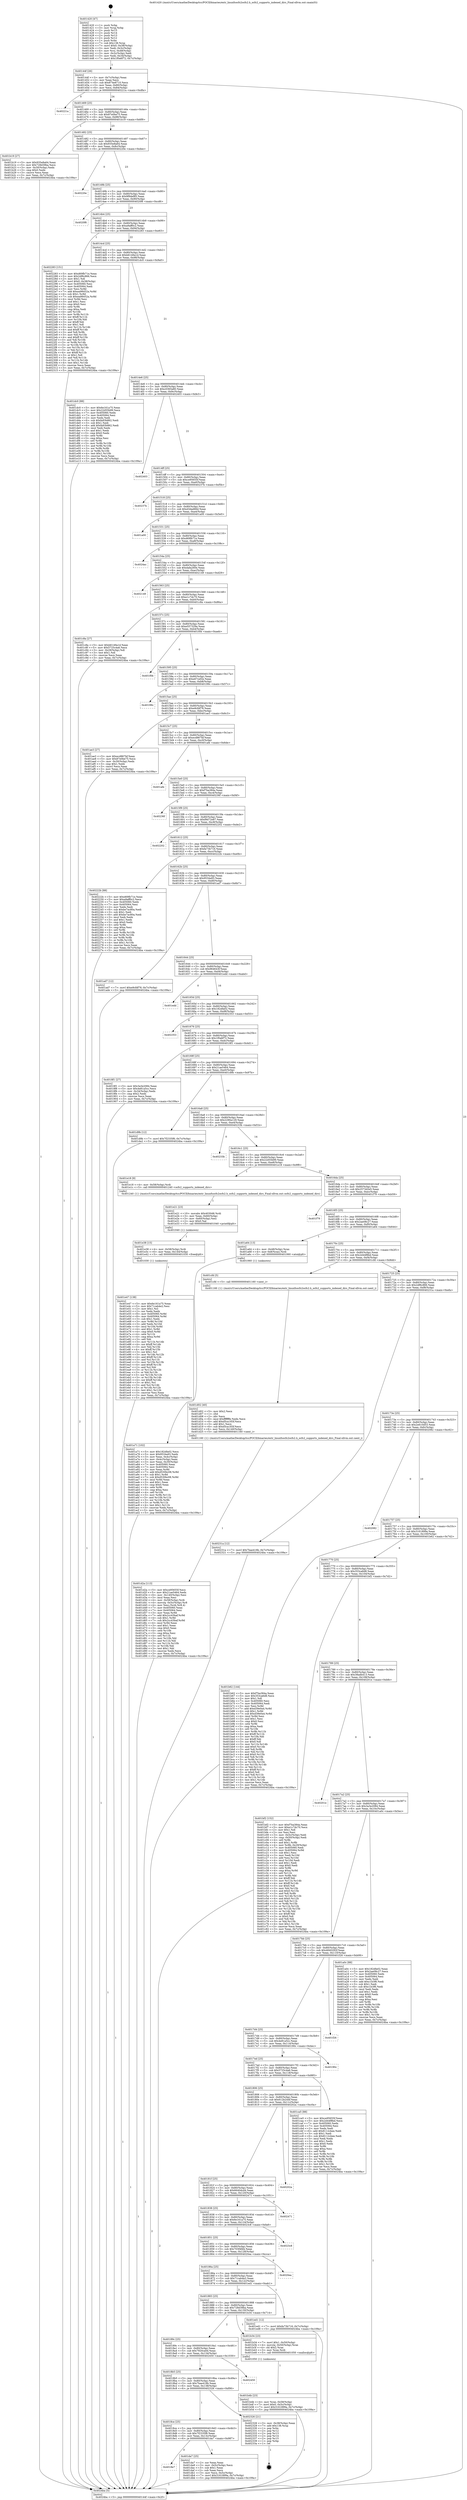 digraph "0x401420" {
  label = "0x401420 (/mnt/c/Users/mathe/Desktop/tcc/POCII/binaries/extr_linuxfsocfs2ocfs2.h_ocfs2_supports_indexed_dirs_Final-ollvm.out::main(0))"
  labelloc = "t"
  node[shape=record]

  Entry [label="",width=0.3,height=0.3,shape=circle,fillcolor=black,style=filled]
  "0x40144f" [label="{
     0x40144f [26]\l
     | [instrs]\l
     &nbsp;&nbsp;0x40144f \<+3\>: mov -0x7c(%rbp),%eax\l
     &nbsp;&nbsp;0x401452 \<+2\>: mov %eax,%ecx\l
     &nbsp;&nbsp;0x401454 \<+6\>: sub $0x874e8710,%ecx\l
     &nbsp;&nbsp;0x40145a \<+3\>: mov %eax,-0x80(%rbp)\l
     &nbsp;&nbsp;0x40145d \<+6\>: mov %ecx,-0x84(%rbp)\l
     &nbsp;&nbsp;0x401463 \<+6\>: je 000000000040221a \<main+0xdfa\>\l
  }"]
  "0x40221a" [label="{
     0x40221a\l
  }", style=dashed]
  "0x401469" [label="{
     0x401469 [25]\l
     | [instrs]\l
     &nbsp;&nbsp;0x401469 \<+5\>: jmp 000000000040146e \<main+0x4e\>\l
     &nbsp;&nbsp;0x40146e \<+3\>: mov -0x80(%rbp),%eax\l
     &nbsp;&nbsp;0x401471 \<+5\>: sub $0x87e0be75,%eax\l
     &nbsp;&nbsp;0x401476 \<+6\>: mov %eax,-0x88(%rbp)\l
     &nbsp;&nbsp;0x40147c \<+6\>: je 0000000000401b19 \<main+0x6f9\>\l
  }"]
  Exit [label="",width=0.3,height=0.3,shape=circle,fillcolor=black,style=filled,peripheries=2]
  "0x401b19" [label="{
     0x401b19 [27]\l
     | [instrs]\l
     &nbsp;&nbsp;0x401b19 \<+5\>: mov $0x935e8a64,%eax\l
     &nbsp;&nbsp;0x401b1e \<+5\>: mov $0x728d39ba,%ecx\l
     &nbsp;&nbsp;0x401b23 \<+3\>: mov -0x30(%rbp),%edx\l
     &nbsp;&nbsp;0x401b26 \<+3\>: cmp $0x0,%edx\l
     &nbsp;&nbsp;0x401b29 \<+3\>: cmove %ecx,%eax\l
     &nbsp;&nbsp;0x401b2c \<+3\>: mov %eax,-0x7c(%rbp)\l
     &nbsp;&nbsp;0x401b2f \<+5\>: jmp 00000000004024ba \<main+0x109a\>\l
  }"]
  "0x401482" [label="{
     0x401482 [25]\l
     | [instrs]\l
     &nbsp;&nbsp;0x401482 \<+5\>: jmp 0000000000401487 \<main+0x67\>\l
     &nbsp;&nbsp;0x401487 \<+3\>: mov -0x80(%rbp),%eax\l
     &nbsp;&nbsp;0x40148a \<+5\>: sub $0x935e8a64,%eax\l
     &nbsp;&nbsp;0x40148f \<+6\>: mov %eax,-0x8c(%rbp)\l
     &nbsp;&nbsp;0x401495 \<+6\>: je 000000000040220e \<main+0xdee\>\l
  }"]
  "0x401e47" [label="{
     0x401e47 [138]\l
     | [instrs]\l
     &nbsp;&nbsp;0x401e47 \<+5\>: mov $0x6e161a75,%eax\l
     &nbsp;&nbsp;0x401e4c \<+5\>: mov $0x71cab4e2,%esi\l
     &nbsp;&nbsp;0x401e51 \<+2\>: mov $0x1,%cl\l
     &nbsp;&nbsp;0x401e53 \<+2\>: xor %edx,%edx\l
     &nbsp;&nbsp;0x401e55 \<+8\>: mov 0x405060,%r8d\l
     &nbsp;&nbsp;0x401e5d \<+8\>: mov 0x405064,%r9d\l
     &nbsp;&nbsp;0x401e65 \<+3\>: sub $0x1,%edx\l
     &nbsp;&nbsp;0x401e68 \<+3\>: mov %r8d,%r10d\l
     &nbsp;&nbsp;0x401e6b \<+3\>: add %edx,%r10d\l
     &nbsp;&nbsp;0x401e6e \<+4\>: imul %r10d,%r8d\l
     &nbsp;&nbsp;0x401e72 \<+4\>: and $0x1,%r8d\l
     &nbsp;&nbsp;0x401e76 \<+4\>: cmp $0x0,%r8d\l
     &nbsp;&nbsp;0x401e7a \<+4\>: sete %r11b\l
     &nbsp;&nbsp;0x401e7e \<+4\>: cmp $0xa,%r9d\l
     &nbsp;&nbsp;0x401e82 \<+3\>: setl %bl\l
     &nbsp;&nbsp;0x401e85 \<+3\>: mov %r11b,%r14b\l
     &nbsp;&nbsp;0x401e88 \<+4\>: xor $0xff,%r14b\l
     &nbsp;&nbsp;0x401e8c \<+3\>: mov %bl,%r15b\l
     &nbsp;&nbsp;0x401e8f \<+4\>: xor $0xff,%r15b\l
     &nbsp;&nbsp;0x401e93 \<+3\>: xor $0x1,%cl\l
     &nbsp;&nbsp;0x401e96 \<+3\>: mov %r14b,%r12b\l
     &nbsp;&nbsp;0x401e99 \<+4\>: and $0xff,%r12b\l
     &nbsp;&nbsp;0x401e9d \<+3\>: and %cl,%r11b\l
     &nbsp;&nbsp;0x401ea0 \<+3\>: mov %r15b,%r13b\l
     &nbsp;&nbsp;0x401ea3 \<+4\>: and $0xff,%r13b\l
     &nbsp;&nbsp;0x401ea7 \<+2\>: and %cl,%bl\l
     &nbsp;&nbsp;0x401ea9 \<+3\>: or %r11b,%r12b\l
     &nbsp;&nbsp;0x401eac \<+3\>: or %bl,%r13b\l
     &nbsp;&nbsp;0x401eaf \<+3\>: xor %r13b,%r12b\l
     &nbsp;&nbsp;0x401eb2 \<+3\>: or %r15b,%r14b\l
     &nbsp;&nbsp;0x401eb5 \<+4\>: xor $0xff,%r14b\l
     &nbsp;&nbsp;0x401eb9 \<+3\>: or $0x1,%cl\l
     &nbsp;&nbsp;0x401ebc \<+3\>: and %cl,%r14b\l
     &nbsp;&nbsp;0x401ebf \<+3\>: or %r14b,%r12b\l
     &nbsp;&nbsp;0x401ec2 \<+4\>: test $0x1,%r12b\l
     &nbsp;&nbsp;0x401ec6 \<+3\>: cmovne %esi,%eax\l
     &nbsp;&nbsp;0x401ec9 \<+3\>: mov %eax,-0x7c(%rbp)\l
     &nbsp;&nbsp;0x401ecc \<+5\>: jmp 00000000004024ba \<main+0x109a\>\l
  }"]
  "0x40220e" [label="{
     0x40220e\l
  }", style=dashed]
  "0x40149b" [label="{
     0x40149b [25]\l
     | [instrs]\l
     &nbsp;&nbsp;0x40149b \<+5\>: jmp 00000000004014a0 \<main+0x80\>\l
     &nbsp;&nbsp;0x4014a0 \<+3\>: mov -0x80(%rbp),%eax\l
     &nbsp;&nbsp;0x4014a3 \<+5\>: sub $0x9f9def85,%eax\l
     &nbsp;&nbsp;0x4014a8 \<+6\>: mov %eax,-0x90(%rbp)\l
     &nbsp;&nbsp;0x4014ae \<+6\>: je 00000000004020f6 \<main+0xcd6\>\l
  }"]
  "0x401e38" [label="{
     0x401e38 [15]\l
     | [instrs]\l
     &nbsp;&nbsp;0x401e38 \<+4\>: mov -0x58(%rbp),%rdi\l
     &nbsp;&nbsp;0x401e3c \<+6\>: mov %eax,-0x144(%rbp)\l
     &nbsp;&nbsp;0x401e42 \<+5\>: call 0000000000401030 \<free@plt\>\l
     | [calls]\l
     &nbsp;&nbsp;0x401030 \{1\} (unknown)\l
  }"]
  "0x4020f6" [label="{
     0x4020f6\l
  }", style=dashed]
  "0x4014b4" [label="{
     0x4014b4 [25]\l
     | [instrs]\l
     &nbsp;&nbsp;0x4014b4 \<+5\>: jmp 00000000004014b9 \<main+0x99\>\l
     &nbsp;&nbsp;0x4014b9 \<+3\>: mov -0x80(%rbp),%eax\l
     &nbsp;&nbsp;0x4014bc \<+5\>: sub $0xa9aff0c2,%eax\l
     &nbsp;&nbsp;0x4014c1 \<+6\>: mov %eax,-0x94(%rbp)\l
     &nbsp;&nbsp;0x4014c7 \<+6\>: je 0000000000402283 \<main+0xe63\>\l
  }"]
  "0x401e21" [label="{
     0x401e21 [23]\l
     | [instrs]\l
     &nbsp;&nbsp;0x401e21 \<+10\>: movabs $0x4030d6,%rdi\l
     &nbsp;&nbsp;0x401e2b \<+3\>: mov %eax,-0x60(%rbp)\l
     &nbsp;&nbsp;0x401e2e \<+3\>: mov -0x60(%rbp),%esi\l
     &nbsp;&nbsp;0x401e31 \<+2\>: mov $0x0,%al\l
     &nbsp;&nbsp;0x401e33 \<+5\>: call 0000000000401040 \<printf@plt\>\l
     | [calls]\l
     &nbsp;&nbsp;0x401040 \{1\} (unknown)\l
  }"]
  "0x402283" [label="{
     0x402283 [151]\l
     | [instrs]\l
     &nbsp;&nbsp;0x402283 \<+5\>: mov $0xd69fb71e,%eax\l
     &nbsp;&nbsp;0x402288 \<+5\>: mov $0x2df6c866,%ecx\l
     &nbsp;&nbsp;0x40228d \<+2\>: mov $0x1,%dl\l
     &nbsp;&nbsp;0x40228f \<+7\>: movl $0x0,-0x38(%rbp)\l
     &nbsp;&nbsp;0x402296 \<+7\>: mov 0x405060,%esi\l
     &nbsp;&nbsp;0x40229d \<+7\>: mov 0x405064,%edi\l
     &nbsp;&nbsp;0x4022a4 \<+3\>: mov %esi,%r8d\l
     &nbsp;&nbsp;0x4022a7 \<+7\>: add $0xea98452a,%r8d\l
     &nbsp;&nbsp;0x4022ae \<+4\>: sub $0x1,%r8d\l
     &nbsp;&nbsp;0x4022b2 \<+7\>: sub $0xea98452a,%r8d\l
     &nbsp;&nbsp;0x4022b9 \<+4\>: imul %r8d,%esi\l
     &nbsp;&nbsp;0x4022bd \<+3\>: and $0x1,%esi\l
     &nbsp;&nbsp;0x4022c0 \<+3\>: cmp $0x0,%esi\l
     &nbsp;&nbsp;0x4022c3 \<+4\>: sete %r9b\l
     &nbsp;&nbsp;0x4022c7 \<+3\>: cmp $0xa,%edi\l
     &nbsp;&nbsp;0x4022ca \<+4\>: setl %r10b\l
     &nbsp;&nbsp;0x4022ce \<+3\>: mov %r9b,%r11b\l
     &nbsp;&nbsp;0x4022d1 \<+4\>: xor $0xff,%r11b\l
     &nbsp;&nbsp;0x4022d5 \<+3\>: mov %r10b,%bl\l
     &nbsp;&nbsp;0x4022d8 \<+3\>: xor $0xff,%bl\l
     &nbsp;&nbsp;0x4022db \<+3\>: xor $0x1,%dl\l
     &nbsp;&nbsp;0x4022de \<+3\>: mov %r11b,%r14b\l
     &nbsp;&nbsp;0x4022e1 \<+4\>: and $0xff,%r14b\l
     &nbsp;&nbsp;0x4022e5 \<+3\>: and %dl,%r9b\l
     &nbsp;&nbsp;0x4022e8 \<+3\>: mov %bl,%r15b\l
     &nbsp;&nbsp;0x4022eb \<+4\>: and $0xff,%r15b\l
     &nbsp;&nbsp;0x4022ef \<+3\>: and %dl,%r10b\l
     &nbsp;&nbsp;0x4022f2 \<+3\>: or %r9b,%r14b\l
     &nbsp;&nbsp;0x4022f5 \<+3\>: or %r10b,%r15b\l
     &nbsp;&nbsp;0x4022f8 \<+3\>: xor %r15b,%r14b\l
     &nbsp;&nbsp;0x4022fb \<+3\>: or %bl,%r11b\l
     &nbsp;&nbsp;0x4022fe \<+4\>: xor $0xff,%r11b\l
     &nbsp;&nbsp;0x402302 \<+3\>: or $0x1,%dl\l
     &nbsp;&nbsp;0x402305 \<+3\>: and %dl,%r11b\l
     &nbsp;&nbsp;0x402308 \<+3\>: or %r11b,%r14b\l
     &nbsp;&nbsp;0x40230b \<+4\>: test $0x1,%r14b\l
     &nbsp;&nbsp;0x40230f \<+3\>: cmovne %ecx,%eax\l
     &nbsp;&nbsp;0x402312 \<+3\>: mov %eax,-0x7c(%rbp)\l
     &nbsp;&nbsp;0x402315 \<+5\>: jmp 00000000004024ba \<main+0x109a\>\l
  }"]
  "0x4014cd" [label="{
     0x4014cd [25]\l
     | [instrs]\l
     &nbsp;&nbsp;0x4014cd \<+5\>: jmp 00000000004014d2 \<main+0xb2\>\l
     &nbsp;&nbsp;0x4014d2 \<+3\>: mov -0x80(%rbp),%eax\l
     &nbsp;&nbsp;0x4014d5 \<+5\>: sub $0xb6149a1d,%eax\l
     &nbsp;&nbsp;0x4014da \<+6\>: mov %eax,-0x98(%rbp)\l
     &nbsp;&nbsp;0x4014e0 \<+6\>: je 0000000000401dc0 \<main+0x9a0\>\l
  }"]
  "0x4018e7" [label="{
     0x4018e7\l
  }", style=dashed]
  "0x401dc0" [label="{
     0x401dc0 [88]\l
     | [instrs]\l
     &nbsp;&nbsp;0x401dc0 \<+5\>: mov $0x6e161a75,%eax\l
     &nbsp;&nbsp;0x401dc5 \<+5\>: mov $0x22d55b99,%ecx\l
     &nbsp;&nbsp;0x401dca \<+7\>: mov 0x405060,%edx\l
     &nbsp;&nbsp;0x401dd1 \<+7\>: mov 0x405064,%esi\l
     &nbsp;&nbsp;0x401dd8 \<+2\>: mov %edx,%edi\l
     &nbsp;&nbsp;0x401dda \<+6\>: sub $0xfa93b862,%edi\l
     &nbsp;&nbsp;0x401de0 \<+3\>: sub $0x1,%edi\l
     &nbsp;&nbsp;0x401de3 \<+6\>: add $0xfa93b862,%edi\l
     &nbsp;&nbsp;0x401de9 \<+3\>: imul %edi,%edx\l
     &nbsp;&nbsp;0x401dec \<+3\>: and $0x1,%edx\l
     &nbsp;&nbsp;0x401def \<+3\>: cmp $0x0,%edx\l
     &nbsp;&nbsp;0x401df2 \<+4\>: sete %r8b\l
     &nbsp;&nbsp;0x401df6 \<+3\>: cmp $0xa,%esi\l
     &nbsp;&nbsp;0x401df9 \<+4\>: setl %r9b\l
     &nbsp;&nbsp;0x401dfd \<+3\>: mov %r8b,%r10b\l
     &nbsp;&nbsp;0x401e00 \<+3\>: and %r9b,%r10b\l
     &nbsp;&nbsp;0x401e03 \<+3\>: xor %r9b,%r8b\l
     &nbsp;&nbsp;0x401e06 \<+3\>: or %r8b,%r10b\l
     &nbsp;&nbsp;0x401e09 \<+4\>: test $0x1,%r10b\l
     &nbsp;&nbsp;0x401e0d \<+3\>: cmovne %ecx,%eax\l
     &nbsp;&nbsp;0x401e10 \<+3\>: mov %eax,-0x7c(%rbp)\l
     &nbsp;&nbsp;0x401e13 \<+5\>: jmp 00000000004024ba \<main+0x109a\>\l
  }"]
  "0x4014e6" [label="{
     0x4014e6 [25]\l
     | [instrs]\l
     &nbsp;&nbsp;0x4014e6 \<+5\>: jmp 00000000004014eb \<main+0xcb\>\l
     &nbsp;&nbsp;0x4014eb \<+3\>: mov -0x80(%rbp),%eax\l
     &nbsp;&nbsp;0x4014ee \<+5\>: sub $0xc0365a80,%eax\l
     &nbsp;&nbsp;0x4014f3 \<+6\>: mov %eax,-0x9c(%rbp)\l
     &nbsp;&nbsp;0x4014f9 \<+6\>: je 0000000000402403 \<main+0xfe3\>\l
  }"]
  "0x401da7" [label="{
     0x401da7 [25]\l
     | [instrs]\l
     &nbsp;&nbsp;0x401da7 \<+2\>: xor %eax,%eax\l
     &nbsp;&nbsp;0x401da9 \<+3\>: mov -0x5c(%rbp),%ecx\l
     &nbsp;&nbsp;0x401dac \<+3\>: sub $0x1,%eax\l
     &nbsp;&nbsp;0x401daf \<+2\>: sub %eax,%ecx\l
     &nbsp;&nbsp;0x401db1 \<+3\>: mov %ecx,-0x5c(%rbp)\l
     &nbsp;&nbsp;0x401db4 \<+7\>: movl $0x3161899a,-0x7c(%rbp)\l
     &nbsp;&nbsp;0x401dbb \<+5\>: jmp 00000000004024ba \<main+0x109a\>\l
  }"]
  "0x402403" [label="{
     0x402403\l
  }", style=dashed]
  "0x4014ff" [label="{
     0x4014ff [25]\l
     | [instrs]\l
     &nbsp;&nbsp;0x4014ff \<+5\>: jmp 0000000000401504 \<main+0xe4\>\l
     &nbsp;&nbsp;0x401504 \<+3\>: mov -0x80(%rbp),%eax\l
     &nbsp;&nbsp;0x401507 \<+5\>: sub $0xce95655f,%eax\l
     &nbsp;&nbsp;0x40150c \<+6\>: mov %eax,-0xa0(%rbp)\l
     &nbsp;&nbsp;0x401512 \<+6\>: je 000000000040237b \<main+0xf5b\>\l
  }"]
  "0x4018ce" [label="{
     0x4018ce [25]\l
     | [instrs]\l
     &nbsp;&nbsp;0x4018ce \<+5\>: jmp 00000000004018d3 \<main+0x4b3\>\l
     &nbsp;&nbsp;0x4018d3 \<+3\>: mov -0x80(%rbp),%eax\l
     &nbsp;&nbsp;0x4018d6 \<+5\>: sub $0x7f2335f6,%eax\l
     &nbsp;&nbsp;0x4018db \<+6\>: mov %eax,-0x13c(%rbp)\l
     &nbsp;&nbsp;0x4018e1 \<+6\>: je 0000000000401da7 \<main+0x987\>\l
  }"]
  "0x40237b" [label="{
     0x40237b\l
  }", style=dashed]
  "0x401518" [label="{
     0x401518 [25]\l
     | [instrs]\l
     &nbsp;&nbsp;0x401518 \<+5\>: jmp 000000000040151d \<main+0xfd\>\l
     &nbsp;&nbsp;0x40151d \<+3\>: mov -0x80(%rbp),%eax\l
     &nbsp;&nbsp;0x401520 \<+5\>: sub $0xd3dad66d,%eax\l
     &nbsp;&nbsp;0x401525 \<+6\>: mov %eax,-0xa4(%rbp)\l
     &nbsp;&nbsp;0x40152b \<+6\>: je 0000000000401a00 \<main+0x5e0\>\l
  }"]
  "0x402326" [label="{
     0x402326 [21]\l
     | [instrs]\l
     &nbsp;&nbsp;0x402326 \<+3\>: mov -0x38(%rbp),%eax\l
     &nbsp;&nbsp;0x402329 \<+7\>: add $0x138,%rsp\l
     &nbsp;&nbsp;0x402330 \<+1\>: pop %rbx\l
     &nbsp;&nbsp;0x402331 \<+2\>: pop %r12\l
     &nbsp;&nbsp;0x402333 \<+2\>: pop %r13\l
     &nbsp;&nbsp;0x402335 \<+2\>: pop %r14\l
     &nbsp;&nbsp;0x402337 \<+2\>: pop %r15\l
     &nbsp;&nbsp;0x402339 \<+1\>: pop %rbp\l
     &nbsp;&nbsp;0x40233a \<+1\>: ret\l
  }"]
  "0x401a00" [label="{
     0x401a00\l
  }", style=dashed]
  "0x401531" [label="{
     0x401531 [25]\l
     | [instrs]\l
     &nbsp;&nbsp;0x401531 \<+5\>: jmp 0000000000401536 \<main+0x116\>\l
     &nbsp;&nbsp;0x401536 \<+3\>: mov -0x80(%rbp),%eax\l
     &nbsp;&nbsp;0x401539 \<+5\>: sub $0xd69fb71e,%eax\l
     &nbsp;&nbsp;0x40153e \<+6\>: mov %eax,-0xa8(%rbp)\l
     &nbsp;&nbsp;0x401544 \<+6\>: je 00000000004024ac \<main+0x108c\>\l
  }"]
  "0x4018b5" [label="{
     0x4018b5 [25]\l
     | [instrs]\l
     &nbsp;&nbsp;0x4018b5 \<+5\>: jmp 00000000004018ba \<main+0x49a\>\l
     &nbsp;&nbsp;0x4018ba \<+3\>: mov -0x80(%rbp),%eax\l
     &nbsp;&nbsp;0x4018bd \<+5\>: sub $0x7bae418b,%eax\l
     &nbsp;&nbsp;0x4018c2 \<+6\>: mov %eax,-0x138(%rbp)\l
     &nbsp;&nbsp;0x4018c8 \<+6\>: je 0000000000402326 \<main+0xf06\>\l
  }"]
  "0x4024ac" [label="{
     0x4024ac\l
  }", style=dashed]
  "0x40154a" [label="{
     0x40154a [25]\l
     | [instrs]\l
     &nbsp;&nbsp;0x40154a \<+5\>: jmp 000000000040154f \<main+0x12f\>\l
     &nbsp;&nbsp;0x40154f \<+3\>: mov -0x80(%rbp),%eax\l
     &nbsp;&nbsp;0x401552 \<+5\>: sub $0xdafa260e,%eax\l
     &nbsp;&nbsp;0x401557 \<+6\>: mov %eax,-0xac(%rbp)\l
     &nbsp;&nbsp;0x40155d \<+6\>: je 0000000000402149 \<main+0xd29\>\l
  }"]
  "0x402450" [label="{
     0x402450\l
  }", style=dashed]
  "0x402149" [label="{
     0x402149\l
  }", style=dashed]
  "0x401563" [label="{
     0x401563 [25]\l
     | [instrs]\l
     &nbsp;&nbsp;0x401563 \<+5\>: jmp 0000000000401568 \<main+0x148\>\l
     &nbsp;&nbsp;0x401568 \<+3\>: mov -0x80(%rbp),%eax\l
     &nbsp;&nbsp;0x40156b \<+5\>: sub $0xe1c7dc70,%eax\l
     &nbsp;&nbsp;0x401570 \<+6\>: mov %eax,-0xb0(%rbp)\l
     &nbsp;&nbsp;0x401576 \<+6\>: je 0000000000401c8a \<main+0x86a\>\l
  }"]
  "0x401d2a" [label="{
     0x401d2a [113]\l
     | [instrs]\l
     &nbsp;&nbsp;0x401d2a \<+5\>: mov $0xce95655f,%ecx\l
     &nbsp;&nbsp;0x401d2f \<+5\>: mov $0x21ae5464,%edx\l
     &nbsp;&nbsp;0x401d34 \<+6\>: mov -0x140(%rbp),%esi\l
     &nbsp;&nbsp;0x401d3a \<+3\>: imul %eax,%esi\l
     &nbsp;&nbsp;0x401d3d \<+4\>: mov -0x58(%rbp),%rdi\l
     &nbsp;&nbsp;0x401d41 \<+4\>: movslq -0x5c(%rbp),%r8\l
     &nbsp;&nbsp;0x401d45 \<+4\>: mov %esi,(%rdi,%r8,4)\l
     &nbsp;&nbsp;0x401d49 \<+7\>: mov 0x405060,%eax\l
     &nbsp;&nbsp;0x401d50 \<+7\>: mov 0x405064,%esi\l
     &nbsp;&nbsp;0x401d57 \<+3\>: mov %eax,%r9d\l
     &nbsp;&nbsp;0x401d5a \<+7\>: add $0x2cc43baf,%r9d\l
     &nbsp;&nbsp;0x401d61 \<+4\>: sub $0x1,%r9d\l
     &nbsp;&nbsp;0x401d65 \<+7\>: sub $0x2cc43baf,%r9d\l
     &nbsp;&nbsp;0x401d6c \<+4\>: imul %r9d,%eax\l
     &nbsp;&nbsp;0x401d70 \<+3\>: and $0x1,%eax\l
     &nbsp;&nbsp;0x401d73 \<+3\>: cmp $0x0,%eax\l
     &nbsp;&nbsp;0x401d76 \<+4\>: sete %r10b\l
     &nbsp;&nbsp;0x401d7a \<+3\>: cmp $0xa,%esi\l
     &nbsp;&nbsp;0x401d7d \<+4\>: setl %r11b\l
     &nbsp;&nbsp;0x401d81 \<+3\>: mov %r10b,%bl\l
     &nbsp;&nbsp;0x401d84 \<+3\>: and %r11b,%bl\l
     &nbsp;&nbsp;0x401d87 \<+3\>: xor %r11b,%r10b\l
     &nbsp;&nbsp;0x401d8a \<+3\>: or %r10b,%bl\l
     &nbsp;&nbsp;0x401d8d \<+3\>: test $0x1,%bl\l
     &nbsp;&nbsp;0x401d90 \<+3\>: cmovne %edx,%ecx\l
     &nbsp;&nbsp;0x401d93 \<+3\>: mov %ecx,-0x7c(%rbp)\l
     &nbsp;&nbsp;0x401d96 \<+5\>: jmp 00000000004024ba \<main+0x109a\>\l
  }"]
  "0x401c8a" [label="{
     0x401c8a [27]\l
     | [instrs]\l
     &nbsp;&nbsp;0x401c8a \<+5\>: mov $0xb6149a1d,%eax\l
     &nbsp;&nbsp;0x401c8f \<+5\>: mov $0x5725c4a6,%ecx\l
     &nbsp;&nbsp;0x401c94 \<+3\>: mov -0x29(%rbp),%dl\l
     &nbsp;&nbsp;0x401c97 \<+3\>: test $0x1,%dl\l
     &nbsp;&nbsp;0x401c9a \<+3\>: cmovne %ecx,%eax\l
     &nbsp;&nbsp;0x401c9d \<+3\>: mov %eax,-0x7c(%rbp)\l
     &nbsp;&nbsp;0x401ca0 \<+5\>: jmp 00000000004024ba \<main+0x109a\>\l
  }"]
  "0x40157c" [label="{
     0x40157c [25]\l
     | [instrs]\l
     &nbsp;&nbsp;0x40157c \<+5\>: jmp 0000000000401581 \<main+0x161\>\l
     &nbsp;&nbsp;0x401581 \<+3\>: mov -0x80(%rbp),%eax\l
     &nbsp;&nbsp;0x401584 \<+5\>: sub $0xe557329a,%eax\l
     &nbsp;&nbsp;0x401589 \<+6\>: mov %eax,-0xb4(%rbp)\l
     &nbsp;&nbsp;0x40158f \<+6\>: je 0000000000401f0b \<main+0xaeb\>\l
  }"]
  "0x401d02" [label="{
     0x401d02 [40]\l
     | [instrs]\l
     &nbsp;&nbsp;0x401d02 \<+5\>: mov $0x2,%ecx\l
     &nbsp;&nbsp;0x401d07 \<+1\>: cltd\l
     &nbsp;&nbsp;0x401d08 \<+2\>: idiv %ecx\l
     &nbsp;&nbsp;0x401d0a \<+6\>: imul $0xfffffffe,%edx,%ecx\l
     &nbsp;&nbsp;0x401d10 \<+6\>: add $0xd5ca183f,%ecx\l
     &nbsp;&nbsp;0x401d16 \<+3\>: add $0x1,%ecx\l
     &nbsp;&nbsp;0x401d19 \<+6\>: sub $0xd5ca183f,%ecx\l
     &nbsp;&nbsp;0x401d1f \<+6\>: mov %ecx,-0x140(%rbp)\l
     &nbsp;&nbsp;0x401d25 \<+5\>: call 0000000000401160 \<next_i\>\l
     | [calls]\l
     &nbsp;&nbsp;0x401160 \{1\} (/mnt/c/Users/mathe/Desktop/tcc/POCII/binaries/extr_linuxfsocfs2ocfs2.h_ocfs2_supports_indexed_dirs_Final-ollvm.out::next_i)\l
  }"]
  "0x401f0b" [label="{
     0x401f0b\l
  }", style=dashed]
  "0x401595" [label="{
     0x401595 [25]\l
     | [instrs]\l
     &nbsp;&nbsp;0x401595 \<+5\>: jmp 000000000040159a \<main+0x17a\>\l
     &nbsp;&nbsp;0x40159a \<+3\>: mov -0x80(%rbp),%eax\l
     &nbsp;&nbsp;0x40159d \<+5\>: sub $0xe67cef2e,%eax\l
     &nbsp;&nbsp;0x4015a2 \<+6\>: mov %eax,-0xb8(%rbp)\l
     &nbsp;&nbsp;0x4015a8 \<+6\>: je 000000000040199c \<main+0x57c\>\l
  }"]
  "0x401b4b" [label="{
     0x401b4b [23]\l
     | [instrs]\l
     &nbsp;&nbsp;0x401b4b \<+4\>: mov %rax,-0x58(%rbp)\l
     &nbsp;&nbsp;0x401b4f \<+7\>: movl $0x0,-0x5c(%rbp)\l
     &nbsp;&nbsp;0x401b56 \<+7\>: movl $0x3161899a,-0x7c(%rbp)\l
     &nbsp;&nbsp;0x401b5d \<+5\>: jmp 00000000004024ba \<main+0x109a\>\l
  }"]
  "0x40199c" [label="{
     0x40199c\l
  }", style=dashed]
  "0x4015ae" [label="{
     0x4015ae [25]\l
     | [instrs]\l
     &nbsp;&nbsp;0x4015ae \<+5\>: jmp 00000000004015b3 \<main+0x193\>\l
     &nbsp;&nbsp;0x4015b3 \<+3\>: mov -0x80(%rbp),%eax\l
     &nbsp;&nbsp;0x4015b6 \<+5\>: sub $0xe9cfdf78,%eax\l
     &nbsp;&nbsp;0x4015bb \<+6\>: mov %eax,-0xbc(%rbp)\l
     &nbsp;&nbsp;0x4015c1 \<+6\>: je 0000000000401ae3 \<main+0x6c3\>\l
  }"]
  "0x40189c" [label="{
     0x40189c [25]\l
     | [instrs]\l
     &nbsp;&nbsp;0x40189c \<+5\>: jmp 00000000004018a1 \<main+0x481\>\l
     &nbsp;&nbsp;0x4018a1 \<+3\>: mov -0x80(%rbp),%eax\l
     &nbsp;&nbsp;0x4018a4 \<+5\>: sub $0x7920ca0d,%eax\l
     &nbsp;&nbsp;0x4018a9 \<+6\>: mov %eax,-0x134(%rbp)\l
     &nbsp;&nbsp;0x4018af \<+6\>: je 0000000000402450 \<main+0x1030\>\l
  }"]
  "0x401ae3" [label="{
     0x401ae3 [27]\l
     | [instrs]\l
     &nbsp;&nbsp;0x401ae3 \<+5\>: mov $0xecd867bf,%eax\l
     &nbsp;&nbsp;0x401ae8 \<+5\>: mov $0x87e0be75,%ecx\l
     &nbsp;&nbsp;0x401aed \<+3\>: mov -0x30(%rbp),%edx\l
     &nbsp;&nbsp;0x401af0 \<+3\>: cmp $0x1,%edx\l
     &nbsp;&nbsp;0x401af3 \<+3\>: cmovl %ecx,%eax\l
     &nbsp;&nbsp;0x401af6 \<+3\>: mov %eax,-0x7c(%rbp)\l
     &nbsp;&nbsp;0x401af9 \<+5\>: jmp 00000000004024ba \<main+0x109a\>\l
  }"]
  "0x4015c7" [label="{
     0x4015c7 [25]\l
     | [instrs]\l
     &nbsp;&nbsp;0x4015c7 \<+5\>: jmp 00000000004015cc \<main+0x1ac\>\l
     &nbsp;&nbsp;0x4015cc \<+3\>: mov -0x80(%rbp),%eax\l
     &nbsp;&nbsp;0x4015cf \<+5\>: sub $0xecd867bf,%eax\l
     &nbsp;&nbsp;0x4015d4 \<+6\>: mov %eax,-0xc0(%rbp)\l
     &nbsp;&nbsp;0x4015da \<+6\>: je 0000000000401afe \<main+0x6de\>\l
  }"]
  "0x401b34" [label="{
     0x401b34 [23]\l
     | [instrs]\l
     &nbsp;&nbsp;0x401b34 \<+7\>: movl $0x1,-0x50(%rbp)\l
     &nbsp;&nbsp;0x401b3b \<+4\>: movslq -0x50(%rbp),%rax\l
     &nbsp;&nbsp;0x401b3f \<+4\>: shl $0x2,%rax\l
     &nbsp;&nbsp;0x401b43 \<+3\>: mov %rax,%rdi\l
     &nbsp;&nbsp;0x401b46 \<+5\>: call 0000000000401050 \<malloc@plt\>\l
     | [calls]\l
     &nbsp;&nbsp;0x401050 \{1\} (unknown)\l
  }"]
  "0x401afe" [label="{
     0x401afe\l
  }", style=dashed]
  "0x4015e0" [label="{
     0x4015e0 [25]\l
     | [instrs]\l
     &nbsp;&nbsp;0x4015e0 \<+5\>: jmp 00000000004015e5 \<main+0x1c5\>\l
     &nbsp;&nbsp;0x4015e5 \<+3\>: mov -0x80(%rbp),%eax\l
     &nbsp;&nbsp;0x4015e8 \<+5\>: sub $0xf7ba384a,%eax\l
     &nbsp;&nbsp;0x4015ed \<+6\>: mov %eax,-0xc4(%rbp)\l
     &nbsp;&nbsp;0x4015f3 \<+6\>: je 000000000040236f \<main+0xf4f\>\l
  }"]
  "0x401883" [label="{
     0x401883 [25]\l
     | [instrs]\l
     &nbsp;&nbsp;0x401883 \<+5\>: jmp 0000000000401888 \<main+0x468\>\l
     &nbsp;&nbsp;0x401888 \<+3\>: mov -0x80(%rbp),%eax\l
     &nbsp;&nbsp;0x40188b \<+5\>: sub $0x728d39ba,%eax\l
     &nbsp;&nbsp;0x401890 \<+6\>: mov %eax,-0x130(%rbp)\l
     &nbsp;&nbsp;0x401896 \<+6\>: je 0000000000401b34 \<main+0x714\>\l
  }"]
  "0x40236f" [label="{
     0x40236f\l
  }", style=dashed]
  "0x4015f9" [label="{
     0x4015f9 [25]\l
     | [instrs]\l
     &nbsp;&nbsp;0x4015f9 \<+5\>: jmp 00000000004015fe \<main+0x1de\>\l
     &nbsp;&nbsp;0x4015fe \<+3\>: mov -0x80(%rbp),%eax\l
     &nbsp;&nbsp;0x401601 \<+5\>: sub $0xf9d72e87,%eax\l
     &nbsp;&nbsp;0x401606 \<+6\>: mov %eax,-0xc8(%rbp)\l
     &nbsp;&nbsp;0x40160c \<+6\>: je 0000000000402202 \<main+0xde2\>\l
  }"]
  "0x401ed1" [label="{
     0x401ed1 [12]\l
     | [instrs]\l
     &nbsp;&nbsp;0x401ed1 \<+7\>: movl $0xfa73b716,-0x7c(%rbp)\l
     &nbsp;&nbsp;0x401ed8 \<+5\>: jmp 00000000004024ba \<main+0x109a\>\l
  }"]
  "0x402202" [label="{
     0x402202\l
  }", style=dashed]
  "0x401612" [label="{
     0x401612 [25]\l
     | [instrs]\l
     &nbsp;&nbsp;0x401612 \<+5\>: jmp 0000000000401617 \<main+0x1f7\>\l
     &nbsp;&nbsp;0x401617 \<+3\>: mov -0x80(%rbp),%eax\l
     &nbsp;&nbsp;0x40161a \<+5\>: sub $0xfa73b716,%eax\l
     &nbsp;&nbsp;0x40161f \<+6\>: mov %eax,-0xcc(%rbp)\l
     &nbsp;&nbsp;0x401625 \<+6\>: je 000000000040222b \<main+0xe0b\>\l
  }"]
  "0x40186a" [label="{
     0x40186a [25]\l
     | [instrs]\l
     &nbsp;&nbsp;0x40186a \<+5\>: jmp 000000000040186f \<main+0x44f\>\l
     &nbsp;&nbsp;0x40186f \<+3\>: mov -0x80(%rbp),%eax\l
     &nbsp;&nbsp;0x401872 \<+5\>: sub $0x71cab4e2,%eax\l
     &nbsp;&nbsp;0x401877 \<+6\>: mov %eax,-0x12c(%rbp)\l
     &nbsp;&nbsp;0x40187d \<+6\>: je 0000000000401ed1 \<main+0xab1\>\l
  }"]
  "0x40222b" [label="{
     0x40222b [88]\l
     | [instrs]\l
     &nbsp;&nbsp;0x40222b \<+5\>: mov $0xd69fb71e,%eax\l
     &nbsp;&nbsp;0x402230 \<+5\>: mov $0xa9aff0c2,%ecx\l
     &nbsp;&nbsp;0x402235 \<+7\>: mov 0x405060,%edx\l
     &nbsp;&nbsp;0x40223c \<+7\>: mov 0x405064,%esi\l
     &nbsp;&nbsp;0x402243 \<+2\>: mov %edx,%edi\l
     &nbsp;&nbsp;0x402245 \<+6\>: sub $0xbe7ac80a,%edi\l
     &nbsp;&nbsp;0x40224b \<+3\>: sub $0x1,%edi\l
     &nbsp;&nbsp;0x40224e \<+6\>: add $0xbe7ac80a,%edi\l
     &nbsp;&nbsp;0x402254 \<+3\>: imul %edi,%edx\l
     &nbsp;&nbsp;0x402257 \<+3\>: and $0x1,%edx\l
     &nbsp;&nbsp;0x40225a \<+3\>: cmp $0x0,%edx\l
     &nbsp;&nbsp;0x40225d \<+4\>: sete %r8b\l
     &nbsp;&nbsp;0x402261 \<+3\>: cmp $0xa,%esi\l
     &nbsp;&nbsp;0x402264 \<+4\>: setl %r9b\l
     &nbsp;&nbsp;0x402268 \<+3\>: mov %r8b,%r10b\l
     &nbsp;&nbsp;0x40226b \<+3\>: and %r9b,%r10b\l
     &nbsp;&nbsp;0x40226e \<+3\>: xor %r9b,%r8b\l
     &nbsp;&nbsp;0x402271 \<+3\>: or %r8b,%r10b\l
     &nbsp;&nbsp;0x402274 \<+4\>: test $0x1,%r10b\l
     &nbsp;&nbsp;0x402278 \<+3\>: cmovne %ecx,%eax\l
     &nbsp;&nbsp;0x40227b \<+3\>: mov %eax,-0x7c(%rbp)\l
     &nbsp;&nbsp;0x40227e \<+5\>: jmp 00000000004024ba \<main+0x109a\>\l
  }"]
  "0x40162b" [label="{
     0x40162b [25]\l
     | [instrs]\l
     &nbsp;&nbsp;0x40162b \<+5\>: jmp 0000000000401630 \<main+0x210\>\l
     &nbsp;&nbsp;0x401630 \<+3\>: mov -0x80(%rbp),%eax\l
     &nbsp;&nbsp;0x401633 \<+5\>: sub $0x9534a93,%eax\l
     &nbsp;&nbsp;0x401638 \<+6\>: mov %eax,-0xd0(%rbp)\l
     &nbsp;&nbsp;0x40163e \<+6\>: je 0000000000401ad7 \<main+0x6b7\>\l
  }"]
  "0x4020ea" [label="{
     0x4020ea\l
  }", style=dashed]
  "0x401ad7" [label="{
     0x401ad7 [12]\l
     | [instrs]\l
     &nbsp;&nbsp;0x401ad7 \<+7\>: movl $0xe9cfdf78,-0x7c(%rbp)\l
     &nbsp;&nbsp;0x401ade \<+5\>: jmp 00000000004024ba \<main+0x109a\>\l
  }"]
  "0x401644" [label="{
     0x401644 [25]\l
     | [instrs]\l
     &nbsp;&nbsp;0x401644 \<+5\>: jmp 0000000000401649 \<main+0x229\>\l
     &nbsp;&nbsp;0x401649 \<+3\>: mov -0x80(%rbp),%eax\l
     &nbsp;&nbsp;0x40164c \<+5\>: sub $0x964643f,%eax\l
     &nbsp;&nbsp;0x401651 \<+6\>: mov %eax,-0xd4(%rbp)\l
     &nbsp;&nbsp;0x401657 \<+6\>: je 0000000000401edd \<main+0xabd\>\l
  }"]
  "0x401851" [label="{
     0x401851 [25]\l
     | [instrs]\l
     &nbsp;&nbsp;0x401851 \<+5\>: jmp 0000000000401856 \<main+0x436\>\l
     &nbsp;&nbsp;0x401856 \<+3\>: mov -0x80(%rbp),%eax\l
     &nbsp;&nbsp;0x401859 \<+5\>: sub $0x703f4fd4,%eax\l
     &nbsp;&nbsp;0x40185e \<+6\>: mov %eax,-0x128(%rbp)\l
     &nbsp;&nbsp;0x401864 \<+6\>: je 00000000004020ea \<main+0xcca\>\l
  }"]
  "0x401edd" [label="{
     0x401edd\l
  }", style=dashed]
  "0x40165d" [label="{
     0x40165d [25]\l
     | [instrs]\l
     &nbsp;&nbsp;0x40165d \<+5\>: jmp 0000000000401662 \<main+0x242\>\l
     &nbsp;&nbsp;0x401662 \<+3\>: mov -0x80(%rbp),%eax\l
     &nbsp;&nbsp;0x401665 \<+5\>: sub $0x182dfa02,%eax\l
     &nbsp;&nbsp;0x40166a \<+6\>: mov %eax,-0xd8(%rbp)\l
     &nbsp;&nbsp;0x401670 \<+6\>: je 0000000000402353 \<main+0xf33\>\l
  }"]
  "0x4023c8" [label="{
     0x4023c8\l
  }", style=dashed]
  "0x402353" [label="{
     0x402353\l
  }", style=dashed]
  "0x401676" [label="{
     0x401676 [25]\l
     | [instrs]\l
     &nbsp;&nbsp;0x401676 \<+5\>: jmp 000000000040167b \<main+0x25b\>\l
     &nbsp;&nbsp;0x40167b \<+3\>: mov -0x80(%rbp),%eax\l
     &nbsp;&nbsp;0x40167e \<+5\>: sub $0x1f0a6f72,%eax\l
     &nbsp;&nbsp;0x401683 \<+6\>: mov %eax,-0xdc(%rbp)\l
     &nbsp;&nbsp;0x401689 \<+6\>: je 00000000004018f1 \<main+0x4d1\>\l
  }"]
  "0x401838" [label="{
     0x401838 [25]\l
     | [instrs]\l
     &nbsp;&nbsp;0x401838 \<+5\>: jmp 000000000040183d \<main+0x41d\>\l
     &nbsp;&nbsp;0x40183d \<+3\>: mov -0x80(%rbp),%eax\l
     &nbsp;&nbsp;0x401840 \<+5\>: sub $0x6e161a75,%eax\l
     &nbsp;&nbsp;0x401845 \<+6\>: mov %eax,-0x124(%rbp)\l
     &nbsp;&nbsp;0x40184b \<+6\>: je 00000000004023c8 \<main+0xfa8\>\l
  }"]
  "0x4018f1" [label="{
     0x4018f1 [27]\l
     | [instrs]\l
     &nbsp;&nbsp;0x4018f1 \<+5\>: mov $0x3a3e2084,%eax\l
     &nbsp;&nbsp;0x4018f6 \<+5\>: mov $0x4e81a5cc,%ecx\l
     &nbsp;&nbsp;0x4018fb \<+3\>: mov -0x34(%rbp),%edx\l
     &nbsp;&nbsp;0x4018fe \<+3\>: cmp $0x2,%edx\l
     &nbsp;&nbsp;0x401901 \<+3\>: cmovne %ecx,%eax\l
     &nbsp;&nbsp;0x401904 \<+3\>: mov %eax,-0x7c(%rbp)\l
     &nbsp;&nbsp;0x401907 \<+5\>: jmp 00000000004024ba \<main+0x109a\>\l
  }"]
  "0x40168f" [label="{
     0x40168f [25]\l
     | [instrs]\l
     &nbsp;&nbsp;0x40168f \<+5\>: jmp 0000000000401694 \<main+0x274\>\l
     &nbsp;&nbsp;0x401694 \<+3\>: mov -0x80(%rbp),%eax\l
     &nbsp;&nbsp;0x401697 \<+5\>: sub $0x21ae5464,%eax\l
     &nbsp;&nbsp;0x40169c \<+6\>: mov %eax,-0xe0(%rbp)\l
     &nbsp;&nbsp;0x4016a2 \<+6\>: je 0000000000401d9b \<main+0x97b\>\l
  }"]
  "0x4024ba" [label="{
     0x4024ba [5]\l
     | [instrs]\l
     &nbsp;&nbsp;0x4024ba \<+5\>: jmp 000000000040144f \<main+0x2f\>\l
  }"]
  "0x401420" [label="{
     0x401420 [47]\l
     | [instrs]\l
     &nbsp;&nbsp;0x401420 \<+1\>: push %rbp\l
     &nbsp;&nbsp;0x401421 \<+3\>: mov %rsp,%rbp\l
     &nbsp;&nbsp;0x401424 \<+2\>: push %r15\l
     &nbsp;&nbsp;0x401426 \<+2\>: push %r14\l
     &nbsp;&nbsp;0x401428 \<+2\>: push %r13\l
     &nbsp;&nbsp;0x40142a \<+2\>: push %r12\l
     &nbsp;&nbsp;0x40142c \<+1\>: push %rbx\l
     &nbsp;&nbsp;0x40142d \<+7\>: sub $0x138,%rsp\l
     &nbsp;&nbsp;0x401434 \<+7\>: movl $0x0,-0x38(%rbp)\l
     &nbsp;&nbsp;0x40143b \<+3\>: mov %edi,-0x3c(%rbp)\l
     &nbsp;&nbsp;0x40143e \<+4\>: mov %rsi,-0x48(%rbp)\l
     &nbsp;&nbsp;0x401442 \<+3\>: mov -0x3c(%rbp),%edi\l
     &nbsp;&nbsp;0x401445 \<+3\>: mov %edi,-0x34(%rbp)\l
     &nbsp;&nbsp;0x401448 \<+7\>: movl $0x1f0a6f72,-0x7c(%rbp)\l
  }"]
  "0x402471" [label="{
     0x402471\l
  }", style=dashed]
  "0x401d9b" [label="{
     0x401d9b [12]\l
     | [instrs]\l
     &nbsp;&nbsp;0x401d9b \<+7\>: movl $0x7f2335f6,-0x7c(%rbp)\l
     &nbsp;&nbsp;0x401da2 \<+5\>: jmp 00000000004024ba \<main+0x109a\>\l
  }"]
  "0x4016a8" [label="{
     0x4016a8 [25]\l
     | [instrs]\l
     &nbsp;&nbsp;0x4016a8 \<+5\>: jmp 00000000004016ad \<main+0x28d\>\l
     &nbsp;&nbsp;0x4016ad \<+3\>: mov -0x80(%rbp),%eax\l
     &nbsp;&nbsp;0x4016b0 \<+5\>: sub $0x2290a129,%eax\l
     &nbsp;&nbsp;0x4016b5 \<+6\>: mov %eax,-0xe4(%rbp)\l
     &nbsp;&nbsp;0x4016bb \<+6\>: je 000000000040233b \<main+0xf1b\>\l
  }"]
  "0x40181f" [label="{
     0x40181f [25]\l
     | [instrs]\l
     &nbsp;&nbsp;0x40181f \<+5\>: jmp 0000000000401824 \<main+0x404\>\l
     &nbsp;&nbsp;0x401824 \<+3\>: mov -0x80(%rbp),%eax\l
     &nbsp;&nbsp;0x401827 \<+5\>: sub $0x6640dcd4,%eax\l
     &nbsp;&nbsp;0x40182c \<+6\>: mov %eax,-0x120(%rbp)\l
     &nbsp;&nbsp;0x401832 \<+6\>: je 0000000000402471 \<main+0x1051\>\l
  }"]
  "0x40233b" [label="{
     0x40233b\l
  }", style=dashed]
  "0x4016c1" [label="{
     0x4016c1 [25]\l
     | [instrs]\l
     &nbsp;&nbsp;0x4016c1 \<+5\>: jmp 00000000004016c6 \<main+0x2a6\>\l
     &nbsp;&nbsp;0x4016c6 \<+3\>: mov -0x80(%rbp),%eax\l
     &nbsp;&nbsp;0x4016c9 \<+5\>: sub $0x22d55b99,%eax\l
     &nbsp;&nbsp;0x4016ce \<+6\>: mov %eax,-0xe8(%rbp)\l
     &nbsp;&nbsp;0x4016d4 \<+6\>: je 0000000000401e18 \<main+0x9f8\>\l
  }"]
  "0x40202a" [label="{
     0x40202a\l
  }", style=dashed]
  "0x401e18" [label="{
     0x401e18 [9]\l
     | [instrs]\l
     &nbsp;&nbsp;0x401e18 \<+4\>: mov -0x58(%rbp),%rdi\l
     &nbsp;&nbsp;0x401e1c \<+5\>: call 0000000000401240 \<ocfs2_supports_indexed_dirs\>\l
     | [calls]\l
     &nbsp;&nbsp;0x401240 \{1\} (/mnt/c/Users/mathe/Desktop/tcc/POCII/binaries/extr_linuxfsocfs2ocfs2.h_ocfs2_supports_indexed_dirs_Final-ollvm.out::ocfs2_supports_indexed_dirs)\l
  }"]
  "0x4016da" [label="{
     0x4016da [25]\l
     | [instrs]\l
     &nbsp;&nbsp;0x4016da \<+5\>: jmp 00000000004016df \<main+0x2bf\>\l
     &nbsp;&nbsp;0x4016df \<+3\>: mov -0x80(%rbp),%eax\l
     &nbsp;&nbsp;0x4016e2 \<+5\>: sub $0x2573d2e5,%eax\l
     &nbsp;&nbsp;0x4016e7 \<+6\>: mov %eax,-0xec(%rbp)\l
     &nbsp;&nbsp;0x4016ed \<+6\>: je 0000000000401f79 \<main+0xb59\>\l
  }"]
  "0x401806" [label="{
     0x401806 [25]\l
     | [instrs]\l
     &nbsp;&nbsp;0x401806 \<+5\>: jmp 000000000040180b \<main+0x3eb\>\l
     &nbsp;&nbsp;0x40180b \<+3\>: mov -0x80(%rbp),%eax\l
     &nbsp;&nbsp;0x40180e \<+5\>: sub $0x612b244f,%eax\l
     &nbsp;&nbsp;0x401813 \<+6\>: mov %eax,-0x11c(%rbp)\l
     &nbsp;&nbsp;0x401819 \<+6\>: je 000000000040202a \<main+0xc0a\>\l
  }"]
  "0x401f79" [label="{
     0x401f79\l
  }", style=dashed]
  "0x4016f3" [label="{
     0x4016f3 [25]\l
     | [instrs]\l
     &nbsp;&nbsp;0x4016f3 \<+5\>: jmp 00000000004016f8 \<main+0x2d8\>\l
     &nbsp;&nbsp;0x4016f8 \<+3\>: mov -0x80(%rbp),%eax\l
     &nbsp;&nbsp;0x4016fb \<+5\>: sub $0x2ae08c27,%eax\l
     &nbsp;&nbsp;0x401700 \<+6\>: mov %eax,-0xf0(%rbp)\l
     &nbsp;&nbsp;0x401706 \<+6\>: je 0000000000401a64 \<main+0x644\>\l
  }"]
  "0x401ca5" [label="{
     0x401ca5 [88]\l
     | [instrs]\l
     &nbsp;&nbsp;0x401ca5 \<+5\>: mov $0xce95655f,%eax\l
     &nbsp;&nbsp;0x401caa \<+5\>: mov $0x2d44f8bd,%ecx\l
     &nbsp;&nbsp;0x401caf \<+7\>: mov 0x405060,%edx\l
     &nbsp;&nbsp;0x401cb6 \<+7\>: mov 0x405064,%esi\l
     &nbsp;&nbsp;0x401cbd \<+2\>: mov %edx,%edi\l
     &nbsp;&nbsp;0x401cbf \<+6\>: add $0x8112cbee,%edi\l
     &nbsp;&nbsp;0x401cc5 \<+3\>: sub $0x1,%edi\l
     &nbsp;&nbsp;0x401cc8 \<+6\>: sub $0x8112cbee,%edi\l
     &nbsp;&nbsp;0x401cce \<+3\>: imul %edi,%edx\l
     &nbsp;&nbsp;0x401cd1 \<+3\>: and $0x1,%edx\l
     &nbsp;&nbsp;0x401cd4 \<+3\>: cmp $0x0,%edx\l
     &nbsp;&nbsp;0x401cd7 \<+4\>: sete %r8b\l
     &nbsp;&nbsp;0x401cdb \<+3\>: cmp $0xa,%esi\l
     &nbsp;&nbsp;0x401cde \<+4\>: setl %r9b\l
     &nbsp;&nbsp;0x401ce2 \<+3\>: mov %r8b,%r10b\l
     &nbsp;&nbsp;0x401ce5 \<+3\>: and %r9b,%r10b\l
     &nbsp;&nbsp;0x401ce8 \<+3\>: xor %r9b,%r8b\l
     &nbsp;&nbsp;0x401ceb \<+3\>: or %r8b,%r10b\l
     &nbsp;&nbsp;0x401cee \<+4\>: test $0x1,%r10b\l
     &nbsp;&nbsp;0x401cf2 \<+3\>: cmovne %ecx,%eax\l
     &nbsp;&nbsp;0x401cf5 \<+3\>: mov %eax,-0x7c(%rbp)\l
     &nbsp;&nbsp;0x401cf8 \<+5\>: jmp 00000000004024ba \<main+0x109a\>\l
  }"]
  "0x401a64" [label="{
     0x401a64 [13]\l
     | [instrs]\l
     &nbsp;&nbsp;0x401a64 \<+4\>: mov -0x48(%rbp),%rax\l
     &nbsp;&nbsp;0x401a68 \<+4\>: mov 0x8(%rax),%rdi\l
     &nbsp;&nbsp;0x401a6c \<+5\>: call 0000000000401060 \<atoi@plt\>\l
     | [calls]\l
     &nbsp;&nbsp;0x401060 \{1\} (unknown)\l
  }"]
  "0x40170c" [label="{
     0x40170c [25]\l
     | [instrs]\l
     &nbsp;&nbsp;0x40170c \<+5\>: jmp 0000000000401711 \<main+0x2f1\>\l
     &nbsp;&nbsp;0x401711 \<+3\>: mov -0x80(%rbp),%eax\l
     &nbsp;&nbsp;0x401714 \<+5\>: sub $0x2d44f8bd,%eax\l
     &nbsp;&nbsp;0x401719 \<+6\>: mov %eax,-0xf4(%rbp)\l
     &nbsp;&nbsp;0x40171f \<+6\>: je 0000000000401cfd \<main+0x8dd\>\l
  }"]
  "0x4017ed" [label="{
     0x4017ed [25]\l
     | [instrs]\l
     &nbsp;&nbsp;0x4017ed \<+5\>: jmp 00000000004017f2 \<main+0x3d2\>\l
     &nbsp;&nbsp;0x4017f2 \<+3\>: mov -0x80(%rbp),%eax\l
     &nbsp;&nbsp;0x4017f5 \<+5\>: sub $0x5725c4a6,%eax\l
     &nbsp;&nbsp;0x4017fa \<+6\>: mov %eax,-0x118(%rbp)\l
     &nbsp;&nbsp;0x401800 \<+6\>: je 0000000000401ca5 \<main+0x885\>\l
  }"]
  "0x401cfd" [label="{
     0x401cfd [5]\l
     | [instrs]\l
     &nbsp;&nbsp;0x401cfd \<+5\>: call 0000000000401160 \<next_i\>\l
     | [calls]\l
     &nbsp;&nbsp;0x401160 \{1\} (/mnt/c/Users/mathe/Desktop/tcc/POCII/binaries/extr_linuxfsocfs2ocfs2.h_ocfs2_supports_indexed_dirs_Final-ollvm.out::next_i)\l
  }"]
  "0x401725" [label="{
     0x401725 [25]\l
     | [instrs]\l
     &nbsp;&nbsp;0x401725 \<+5\>: jmp 000000000040172a \<main+0x30a\>\l
     &nbsp;&nbsp;0x40172a \<+3\>: mov -0x80(%rbp),%eax\l
     &nbsp;&nbsp;0x40172d \<+5\>: sub $0x2df6c866,%eax\l
     &nbsp;&nbsp;0x401732 \<+6\>: mov %eax,-0xf8(%rbp)\l
     &nbsp;&nbsp;0x401738 \<+6\>: je 000000000040231a \<main+0xefa\>\l
  }"]
  "0x40190c" [label="{
     0x40190c\l
  }", style=dashed]
  "0x40231a" [label="{
     0x40231a [12]\l
     | [instrs]\l
     &nbsp;&nbsp;0x40231a \<+7\>: movl $0x7bae418b,-0x7c(%rbp)\l
     &nbsp;&nbsp;0x402321 \<+5\>: jmp 00000000004024ba \<main+0x109a\>\l
  }"]
  "0x40173e" [label="{
     0x40173e [25]\l
     | [instrs]\l
     &nbsp;&nbsp;0x40173e \<+5\>: jmp 0000000000401743 \<main+0x323\>\l
     &nbsp;&nbsp;0x401743 \<+3\>: mov -0x80(%rbp),%eax\l
     &nbsp;&nbsp;0x401746 \<+5\>: sub $0x2e610d53,%eax\l
     &nbsp;&nbsp;0x40174b \<+6\>: mov %eax,-0xfc(%rbp)\l
     &nbsp;&nbsp;0x401751 \<+6\>: je 0000000000402082 \<main+0xc62\>\l
  }"]
  "0x4017d4" [label="{
     0x4017d4 [25]\l
     | [instrs]\l
     &nbsp;&nbsp;0x4017d4 \<+5\>: jmp 00000000004017d9 \<main+0x3b9\>\l
     &nbsp;&nbsp;0x4017d9 \<+3\>: mov -0x80(%rbp),%eax\l
     &nbsp;&nbsp;0x4017dc \<+5\>: sub $0x4e81a5cc,%eax\l
     &nbsp;&nbsp;0x4017e1 \<+6\>: mov %eax,-0x114(%rbp)\l
     &nbsp;&nbsp;0x4017e7 \<+6\>: je 000000000040190c \<main+0x4ec\>\l
  }"]
  "0x402082" [label="{
     0x402082\l
  }", style=dashed]
  "0x401757" [label="{
     0x401757 [25]\l
     | [instrs]\l
     &nbsp;&nbsp;0x401757 \<+5\>: jmp 000000000040175c \<main+0x33c\>\l
     &nbsp;&nbsp;0x40175c \<+3\>: mov -0x80(%rbp),%eax\l
     &nbsp;&nbsp;0x40175f \<+5\>: sub $0x3161899a,%eax\l
     &nbsp;&nbsp;0x401764 \<+6\>: mov %eax,-0x100(%rbp)\l
     &nbsp;&nbsp;0x40176a \<+6\>: je 0000000000401b62 \<main+0x742\>\l
  }"]
  "0x401f26" [label="{
     0x401f26\l
  }", style=dashed]
  "0x401b62" [label="{
     0x401b62 [144]\l
     | [instrs]\l
     &nbsp;&nbsp;0x401b62 \<+5\>: mov $0xf7ba384a,%eax\l
     &nbsp;&nbsp;0x401b67 \<+5\>: mov $0x353ca6d8,%ecx\l
     &nbsp;&nbsp;0x401b6c \<+2\>: mov $0x1,%dl\l
     &nbsp;&nbsp;0x401b6e \<+7\>: mov 0x405060,%esi\l
     &nbsp;&nbsp;0x401b75 \<+7\>: mov 0x405064,%edi\l
     &nbsp;&nbsp;0x401b7c \<+3\>: mov %esi,%r8d\l
     &nbsp;&nbsp;0x401b7f \<+7\>: add $0xd39e0a4,%r8d\l
     &nbsp;&nbsp;0x401b86 \<+4\>: sub $0x1,%r8d\l
     &nbsp;&nbsp;0x401b8a \<+7\>: sub $0xd39e0a4,%r8d\l
     &nbsp;&nbsp;0x401b91 \<+4\>: imul %r8d,%esi\l
     &nbsp;&nbsp;0x401b95 \<+3\>: and $0x1,%esi\l
     &nbsp;&nbsp;0x401b98 \<+3\>: cmp $0x0,%esi\l
     &nbsp;&nbsp;0x401b9b \<+4\>: sete %r9b\l
     &nbsp;&nbsp;0x401b9f \<+3\>: cmp $0xa,%edi\l
     &nbsp;&nbsp;0x401ba2 \<+4\>: setl %r10b\l
     &nbsp;&nbsp;0x401ba6 \<+3\>: mov %r9b,%r11b\l
     &nbsp;&nbsp;0x401ba9 \<+4\>: xor $0xff,%r11b\l
     &nbsp;&nbsp;0x401bad \<+3\>: mov %r10b,%bl\l
     &nbsp;&nbsp;0x401bb0 \<+3\>: xor $0xff,%bl\l
     &nbsp;&nbsp;0x401bb3 \<+3\>: xor $0x0,%dl\l
     &nbsp;&nbsp;0x401bb6 \<+3\>: mov %r11b,%r14b\l
     &nbsp;&nbsp;0x401bb9 \<+4\>: and $0x0,%r14b\l
     &nbsp;&nbsp;0x401bbd \<+3\>: and %dl,%r9b\l
     &nbsp;&nbsp;0x401bc0 \<+3\>: mov %bl,%r15b\l
     &nbsp;&nbsp;0x401bc3 \<+4\>: and $0x0,%r15b\l
     &nbsp;&nbsp;0x401bc7 \<+3\>: and %dl,%r10b\l
     &nbsp;&nbsp;0x401bca \<+3\>: or %r9b,%r14b\l
     &nbsp;&nbsp;0x401bcd \<+3\>: or %r10b,%r15b\l
     &nbsp;&nbsp;0x401bd0 \<+3\>: xor %r15b,%r14b\l
     &nbsp;&nbsp;0x401bd3 \<+3\>: or %bl,%r11b\l
     &nbsp;&nbsp;0x401bd6 \<+4\>: xor $0xff,%r11b\l
     &nbsp;&nbsp;0x401bda \<+3\>: or $0x0,%dl\l
     &nbsp;&nbsp;0x401bdd \<+3\>: and %dl,%r11b\l
     &nbsp;&nbsp;0x401be0 \<+3\>: or %r11b,%r14b\l
     &nbsp;&nbsp;0x401be3 \<+4\>: test $0x1,%r14b\l
     &nbsp;&nbsp;0x401be7 \<+3\>: cmovne %ecx,%eax\l
     &nbsp;&nbsp;0x401bea \<+3\>: mov %eax,-0x7c(%rbp)\l
     &nbsp;&nbsp;0x401bed \<+5\>: jmp 00000000004024ba \<main+0x109a\>\l
  }"]
  "0x401770" [label="{
     0x401770 [25]\l
     | [instrs]\l
     &nbsp;&nbsp;0x401770 \<+5\>: jmp 0000000000401775 \<main+0x355\>\l
     &nbsp;&nbsp;0x401775 \<+3\>: mov -0x80(%rbp),%eax\l
     &nbsp;&nbsp;0x401778 \<+5\>: sub $0x353ca6d8,%eax\l
     &nbsp;&nbsp;0x40177d \<+6\>: mov %eax,-0x104(%rbp)\l
     &nbsp;&nbsp;0x401783 \<+6\>: je 0000000000401bf2 \<main+0x7d2\>\l
  }"]
  "0x401a71" [label="{
     0x401a71 [102]\l
     | [instrs]\l
     &nbsp;&nbsp;0x401a71 \<+5\>: mov $0x182dfa02,%ecx\l
     &nbsp;&nbsp;0x401a76 \<+5\>: mov $0x9534a93,%edx\l
     &nbsp;&nbsp;0x401a7b \<+3\>: mov %eax,-0x4c(%rbp)\l
     &nbsp;&nbsp;0x401a7e \<+3\>: mov -0x4c(%rbp),%eax\l
     &nbsp;&nbsp;0x401a81 \<+3\>: mov %eax,-0x30(%rbp)\l
     &nbsp;&nbsp;0x401a84 \<+7\>: mov 0x405060,%eax\l
     &nbsp;&nbsp;0x401a8b \<+7\>: mov 0x405064,%esi\l
     &nbsp;&nbsp;0x401a92 \<+3\>: mov %eax,%r8d\l
     &nbsp;&nbsp;0x401a95 \<+7\>: add $0xd530bc08,%r8d\l
     &nbsp;&nbsp;0x401a9c \<+4\>: sub $0x1,%r8d\l
     &nbsp;&nbsp;0x401aa0 \<+7\>: sub $0xd530bc08,%r8d\l
     &nbsp;&nbsp;0x401aa7 \<+4\>: imul %r8d,%eax\l
     &nbsp;&nbsp;0x401aab \<+3\>: and $0x1,%eax\l
     &nbsp;&nbsp;0x401aae \<+3\>: cmp $0x0,%eax\l
     &nbsp;&nbsp;0x401ab1 \<+4\>: sete %r9b\l
     &nbsp;&nbsp;0x401ab5 \<+3\>: cmp $0xa,%esi\l
     &nbsp;&nbsp;0x401ab8 \<+4\>: setl %r10b\l
     &nbsp;&nbsp;0x401abc \<+3\>: mov %r9b,%r11b\l
     &nbsp;&nbsp;0x401abf \<+3\>: and %r10b,%r11b\l
     &nbsp;&nbsp;0x401ac2 \<+3\>: xor %r10b,%r9b\l
     &nbsp;&nbsp;0x401ac5 \<+3\>: or %r9b,%r11b\l
     &nbsp;&nbsp;0x401ac8 \<+4\>: test $0x1,%r11b\l
     &nbsp;&nbsp;0x401acc \<+3\>: cmovne %edx,%ecx\l
     &nbsp;&nbsp;0x401acf \<+3\>: mov %ecx,-0x7c(%rbp)\l
     &nbsp;&nbsp;0x401ad2 \<+5\>: jmp 00000000004024ba \<main+0x109a\>\l
  }"]
  "0x401bf2" [label="{
     0x401bf2 [152]\l
     | [instrs]\l
     &nbsp;&nbsp;0x401bf2 \<+5\>: mov $0xf7ba384a,%eax\l
     &nbsp;&nbsp;0x401bf7 \<+5\>: mov $0xe1c7dc70,%ecx\l
     &nbsp;&nbsp;0x401bfc \<+2\>: mov $0x1,%dl\l
     &nbsp;&nbsp;0x401bfe \<+2\>: xor %esi,%esi\l
     &nbsp;&nbsp;0x401c00 \<+3\>: mov -0x5c(%rbp),%edi\l
     &nbsp;&nbsp;0x401c03 \<+3\>: cmp -0x50(%rbp),%edi\l
     &nbsp;&nbsp;0x401c06 \<+4\>: setl %r8b\l
     &nbsp;&nbsp;0x401c0a \<+4\>: and $0x1,%r8b\l
     &nbsp;&nbsp;0x401c0e \<+4\>: mov %r8b,-0x29(%rbp)\l
     &nbsp;&nbsp;0x401c12 \<+7\>: mov 0x405060,%edi\l
     &nbsp;&nbsp;0x401c19 \<+8\>: mov 0x405064,%r9d\l
     &nbsp;&nbsp;0x401c21 \<+3\>: sub $0x1,%esi\l
     &nbsp;&nbsp;0x401c24 \<+3\>: mov %edi,%r10d\l
     &nbsp;&nbsp;0x401c27 \<+3\>: add %esi,%r10d\l
     &nbsp;&nbsp;0x401c2a \<+4\>: imul %r10d,%edi\l
     &nbsp;&nbsp;0x401c2e \<+3\>: and $0x1,%edi\l
     &nbsp;&nbsp;0x401c31 \<+3\>: cmp $0x0,%edi\l
     &nbsp;&nbsp;0x401c34 \<+4\>: sete %r8b\l
     &nbsp;&nbsp;0x401c38 \<+4\>: cmp $0xa,%r9d\l
     &nbsp;&nbsp;0x401c3c \<+4\>: setl %r11b\l
     &nbsp;&nbsp;0x401c40 \<+3\>: mov %r8b,%bl\l
     &nbsp;&nbsp;0x401c43 \<+3\>: xor $0xff,%bl\l
     &nbsp;&nbsp;0x401c46 \<+3\>: mov %r11b,%r14b\l
     &nbsp;&nbsp;0x401c49 \<+4\>: xor $0xff,%r14b\l
     &nbsp;&nbsp;0x401c4d \<+3\>: xor $0x0,%dl\l
     &nbsp;&nbsp;0x401c50 \<+3\>: mov %bl,%r15b\l
     &nbsp;&nbsp;0x401c53 \<+4\>: and $0x0,%r15b\l
     &nbsp;&nbsp;0x401c57 \<+3\>: and %dl,%r8b\l
     &nbsp;&nbsp;0x401c5a \<+3\>: mov %r14b,%r12b\l
     &nbsp;&nbsp;0x401c5d \<+4\>: and $0x0,%r12b\l
     &nbsp;&nbsp;0x401c61 \<+3\>: and %dl,%r11b\l
     &nbsp;&nbsp;0x401c64 \<+3\>: or %r8b,%r15b\l
     &nbsp;&nbsp;0x401c67 \<+3\>: or %r11b,%r12b\l
     &nbsp;&nbsp;0x401c6a \<+3\>: xor %r12b,%r15b\l
     &nbsp;&nbsp;0x401c6d \<+3\>: or %r14b,%bl\l
     &nbsp;&nbsp;0x401c70 \<+3\>: xor $0xff,%bl\l
     &nbsp;&nbsp;0x401c73 \<+3\>: or $0x0,%dl\l
     &nbsp;&nbsp;0x401c76 \<+2\>: and %dl,%bl\l
     &nbsp;&nbsp;0x401c78 \<+3\>: or %bl,%r15b\l
     &nbsp;&nbsp;0x401c7b \<+4\>: test $0x1,%r15b\l
     &nbsp;&nbsp;0x401c7f \<+3\>: cmovne %ecx,%eax\l
     &nbsp;&nbsp;0x401c82 \<+3\>: mov %eax,-0x7c(%rbp)\l
     &nbsp;&nbsp;0x401c85 \<+5\>: jmp 00000000004024ba \<main+0x109a\>\l
  }"]
  "0x401789" [label="{
     0x401789 [25]\l
     | [instrs]\l
     &nbsp;&nbsp;0x401789 \<+5\>: jmp 000000000040178e \<main+0x36e\>\l
     &nbsp;&nbsp;0x40178e \<+3\>: mov -0x80(%rbp),%eax\l
     &nbsp;&nbsp;0x401791 \<+5\>: sub $0x38adb413,%eax\l
     &nbsp;&nbsp;0x401796 \<+6\>: mov %eax,-0x108(%rbp)\l
     &nbsp;&nbsp;0x40179c \<+6\>: je 000000000040201e \<main+0xbfe\>\l
  }"]
  "0x4017bb" [label="{
     0x4017bb [25]\l
     | [instrs]\l
     &nbsp;&nbsp;0x4017bb \<+5\>: jmp 00000000004017c0 \<main+0x3a0\>\l
     &nbsp;&nbsp;0x4017c0 \<+3\>: mov -0x80(%rbp),%eax\l
     &nbsp;&nbsp;0x4017c3 \<+5\>: sub $0x4840292f,%eax\l
     &nbsp;&nbsp;0x4017c8 \<+6\>: mov %eax,-0x110(%rbp)\l
     &nbsp;&nbsp;0x4017ce \<+6\>: je 0000000000401f26 \<main+0xb06\>\l
  }"]
  "0x40201e" [label="{
     0x40201e\l
  }", style=dashed]
  "0x4017a2" [label="{
     0x4017a2 [25]\l
     | [instrs]\l
     &nbsp;&nbsp;0x4017a2 \<+5\>: jmp 00000000004017a7 \<main+0x387\>\l
     &nbsp;&nbsp;0x4017a7 \<+3\>: mov -0x80(%rbp),%eax\l
     &nbsp;&nbsp;0x4017aa \<+5\>: sub $0x3a3e2084,%eax\l
     &nbsp;&nbsp;0x4017af \<+6\>: mov %eax,-0x10c(%rbp)\l
     &nbsp;&nbsp;0x4017b5 \<+6\>: je 0000000000401a0c \<main+0x5ec\>\l
  }"]
  "0x401a0c" [label="{
     0x401a0c [88]\l
     | [instrs]\l
     &nbsp;&nbsp;0x401a0c \<+5\>: mov $0x182dfa02,%eax\l
     &nbsp;&nbsp;0x401a11 \<+5\>: mov $0x2ae08c27,%ecx\l
     &nbsp;&nbsp;0x401a16 \<+7\>: mov 0x405060,%edx\l
     &nbsp;&nbsp;0x401a1d \<+7\>: mov 0x405064,%esi\l
     &nbsp;&nbsp;0x401a24 \<+2\>: mov %edx,%edi\l
     &nbsp;&nbsp;0x401a26 \<+6\>: add $0xc1b3f6,%edi\l
     &nbsp;&nbsp;0x401a2c \<+3\>: sub $0x1,%edi\l
     &nbsp;&nbsp;0x401a2f \<+6\>: sub $0xc1b3f6,%edi\l
     &nbsp;&nbsp;0x401a35 \<+3\>: imul %edi,%edx\l
     &nbsp;&nbsp;0x401a38 \<+3\>: and $0x1,%edx\l
     &nbsp;&nbsp;0x401a3b \<+3\>: cmp $0x0,%edx\l
     &nbsp;&nbsp;0x401a3e \<+4\>: sete %r8b\l
     &nbsp;&nbsp;0x401a42 \<+3\>: cmp $0xa,%esi\l
     &nbsp;&nbsp;0x401a45 \<+4\>: setl %r9b\l
     &nbsp;&nbsp;0x401a49 \<+3\>: mov %r8b,%r10b\l
     &nbsp;&nbsp;0x401a4c \<+3\>: and %r9b,%r10b\l
     &nbsp;&nbsp;0x401a4f \<+3\>: xor %r9b,%r8b\l
     &nbsp;&nbsp;0x401a52 \<+3\>: or %r8b,%r10b\l
     &nbsp;&nbsp;0x401a55 \<+4\>: test $0x1,%r10b\l
     &nbsp;&nbsp;0x401a59 \<+3\>: cmovne %ecx,%eax\l
     &nbsp;&nbsp;0x401a5c \<+3\>: mov %eax,-0x7c(%rbp)\l
     &nbsp;&nbsp;0x401a5f \<+5\>: jmp 00000000004024ba \<main+0x109a\>\l
  }"]
  Entry -> "0x401420" [label=" 1"]
  "0x40144f" -> "0x40221a" [label=" 0"]
  "0x40144f" -> "0x401469" [label=" 24"]
  "0x402326" -> Exit [label=" 1"]
  "0x401469" -> "0x401b19" [label=" 1"]
  "0x401469" -> "0x401482" [label=" 23"]
  "0x40231a" -> "0x4024ba" [label=" 1"]
  "0x401482" -> "0x40220e" [label=" 0"]
  "0x401482" -> "0x40149b" [label=" 23"]
  "0x402283" -> "0x4024ba" [label=" 1"]
  "0x40149b" -> "0x4020f6" [label=" 0"]
  "0x40149b" -> "0x4014b4" [label=" 23"]
  "0x40222b" -> "0x4024ba" [label=" 1"]
  "0x4014b4" -> "0x402283" [label=" 1"]
  "0x4014b4" -> "0x4014cd" [label=" 22"]
  "0x401ed1" -> "0x4024ba" [label=" 1"]
  "0x4014cd" -> "0x401dc0" [label=" 1"]
  "0x4014cd" -> "0x4014e6" [label=" 21"]
  "0x401e47" -> "0x4024ba" [label=" 1"]
  "0x4014e6" -> "0x402403" [label=" 0"]
  "0x4014e6" -> "0x4014ff" [label=" 21"]
  "0x401e38" -> "0x401e47" [label=" 1"]
  "0x4014ff" -> "0x40237b" [label=" 0"]
  "0x4014ff" -> "0x401518" [label=" 21"]
  "0x401e18" -> "0x401e21" [label=" 1"]
  "0x401518" -> "0x401a00" [label=" 0"]
  "0x401518" -> "0x401531" [label=" 21"]
  "0x401dc0" -> "0x4024ba" [label=" 1"]
  "0x401531" -> "0x4024ac" [label=" 0"]
  "0x401531" -> "0x40154a" [label=" 21"]
  "0x4018ce" -> "0x4018e7" [label=" 0"]
  "0x40154a" -> "0x402149" [label=" 0"]
  "0x40154a" -> "0x401563" [label=" 21"]
  "0x4018ce" -> "0x401da7" [label=" 1"]
  "0x401563" -> "0x401c8a" [label=" 2"]
  "0x401563" -> "0x40157c" [label=" 19"]
  "0x4018b5" -> "0x4018ce" [label=" 1"]
  "0x40157c" -> "0x401f0b" [label=" 0"]
  "0x40157c" -> "0x401595" [label=" 19"]
  "0x4018b5" -> "0x402326" [label=" 1"]
  "0x401595" -> "0x40199c" [label=" 0"]
  "0x401595" -> "0x4015ae" [label=" 19"]
  "0x401da7" -> "0x4024ba" [label=" 1"]
  "0x4015ae" -> "0x401ae3" [label=" 1"]
  "0x4015ae" -> "0x4015c7" [label=" 18"]
  "0x40189c" -> "0x4018b5" [label=" 2"]
  "0x4015c7" -> "0x401afe" [label=" 0"]
  "0x4015c7" -> "0x4015e0" [label=" 18"]
  "0x40189c" -> "0x402450" [label=" 0"]
  "0x4015e0" -> "0x40236f" [label=" 0"]
  "0x4015e0" -> "0x4015f9" [label=" 18"]
  "0x401d9b" -> "0x4024ba" [label=" 1"]
  "0x4015f9" -> "0x402202" [label=" 0"]
  "0x4015f9" -> "0x401612" [label=" 18"]
  "0x401d2a" -> "0x4024ba" [label=" 1"]
  "0x401612" -> "0x40222b" [label=" 1"]
  "0x401612" -> "0x40162b" [label=" 17"]
  "0x401cfd" -> "0x401d02" [label=" 1"]
  "0x40162b" -> "0x401ad7" [label=" 1"]
  "0x40162b" -> "0x401644" [label=" 16"]
  "0x401ca5" -> "0x4024ba" [label=" 1"]
  "0x401644" -> "0x401edd" [label=" 0"]
  "0x401644" -> "0x40165d" [label=" 16"]
  "0x401bf2" -> "0x4024ba" [label=" 2"]
  "0x40165d" -> "0x402353" [label=" 0"]
  "0x40165d" -> "0x401676" [label=" 16"]
  "0x401b62" -> "0x4024ba" [label=" 2"]
  "0x401676" -> "0x4018f1" [label=" 1"]
  "0x401676" -> "0x40168f" [label=" 15"]
  "0x4018f1" -> "0x4024ba" [label=" 1"]
  "0x401420" -> "0x40144f" [label=" 1"]
  "0x4024ba" -> "0x40144f" [label=" 23"]
  "0x401b34" -> "0x401b4b" [label=" 1"]
  "0x40168f" -> "0x401d9b" [label=" 1"]
  "0x40168f" -> "0x4016a8" [label=" 14"]
  "0x401883" -> "0x40189c" [label=" 2"]
  "0x4016a8" -> "0x40233b" [label=" 0"]
  "0x4016a8" -> "0x4016c1" [label=" 14"]
  "0x401e21" -> "0x401e38" [label=" 1"]
  "0x4016c1" -> "0x401e18" [label=" 1"]
  "0x4016c1" -> "0x4016da" [label=" 13"]
  "0x40186a" -> "0x401883" [label=" 3"]
  "0x4016da" -> "0x401f79" [label=" 0"]
  "0x4016da" -> "0x4016f3" [label=" 13"]
  "0x401d02" -> "0x401d2a" [label=" 1"]
  "0x4016f3" -> "0x401a64" [label=" 1"]
  "0x4016f3" -> "0x40170c" [label=" 12"]
  "0x401851" -> "0x40186a" [label=" 4"]
  "0x40170c" -> "0x401cfd" [label=" 1"]
  "0x40170c" -> "0x401725" [label=" 11"]
  "0x401c8a" -> "0x4024ba" [label=" 2"]
  "0x401725" -> "0x40231a" [label=" 1"]
  "0x401725" -> "0x40173e" [label=" 10"]
  "0x401838" -> "0x401851" [label=" 4"]
  "0x40173e" -> "0x402082" [label=" 0"]
  "0x40173e" -> "0x401757" [label=" 10"]
  "0x401b4b" -> "0x4024ba" [label=" 1"]
  "0x401757" -> "0x401b62" [label=" 2"]
  "0x401757" -> "0x401770" [label=" 8"]
  "0x40181f" -> "0x401838" [label=" 4"]
  "0x401770" -> "0x401bf2" [label=" 2"]
  "0x401770" -> "0x401789" [label=" 6"]
  "0x401883" -> "0x401b34" [label=" 1"]
  "0x401789" -> "0x40201e" [label=" 0"]
  "0x401789" -> "0x4017a2" [label=" 6"]
  "0x401806" -> "0x40181f" [label=" 4"]
  "0x4017a2" -> "0x401a0c" [label=" 1"]
  "0x4017a2" -> "0x4017bb" [label=" 5"]
  "0x401a0c" -> "0x4024ba" [label=" 1"]
  "0x401a64" -> "0x401a71" [label=" 1"]
  "0x401a71" -> "0x4024ba" [label=" 1"]
  "0x401ad7" -> "0x4024ba" [label=" 1"]
  "0x401ae3" -> "0x4024ba" [label=" 1"]
  "0x401b19" -> "0x4024ba" [label=" 1"]
  "0x40181f" -> "0x402471" [label=" 0"]
  "0x4017bb" -> "0x401f26" [label=" 0"]
  "0x4017bb" -> "0x4017d4" [label=" 5"]
  "0x401838" -> "0x4023c8" [label=" 0"]
  "0x4017d4" -> "0x40190c" [label=" 0"]
  "0x4017d4" -> "0x4017ed" [label=" 5"]
  "0x401851" -> "0x4020ea" [label=" 0"]
  "0x4017ed" -> "0x401ca5" [label=" 1"]
  "0x4017ed" -> "0x401806" [label=" 4"]
  "0x40186a" -> "0x401ed1" [label=" 1"]
  "0x401806" -> "0x40202a" [label=" 0"]
}
